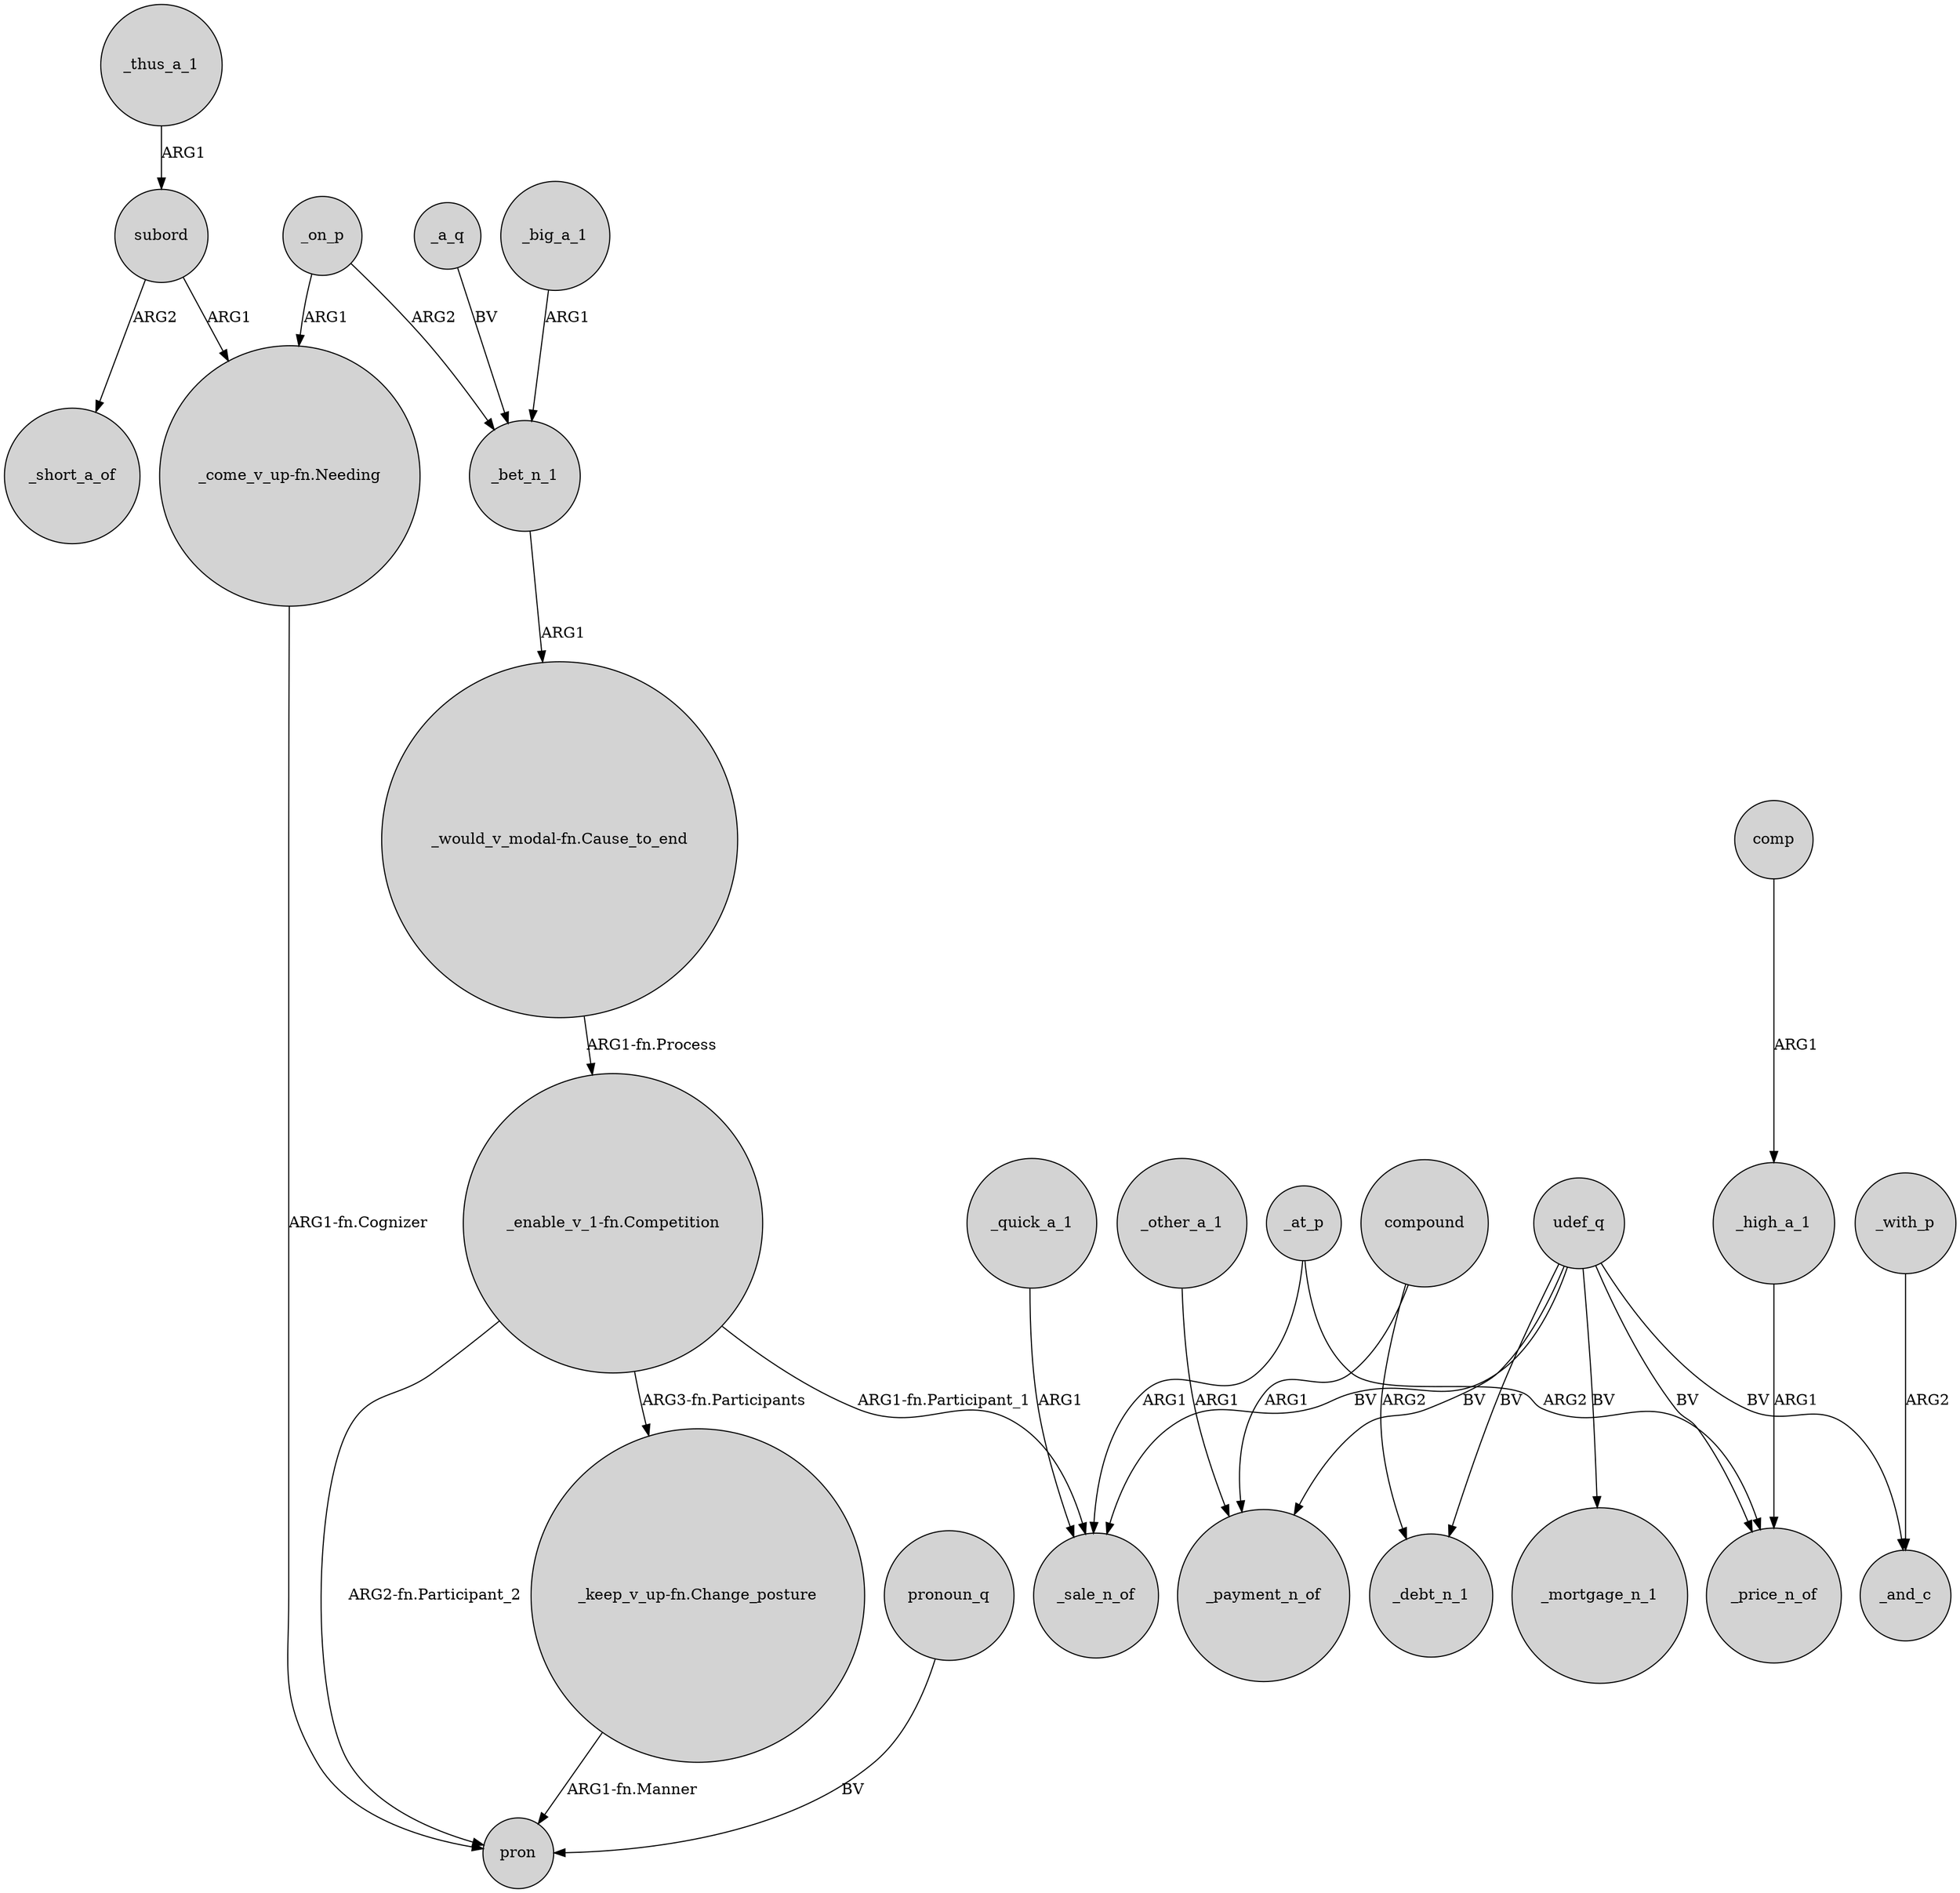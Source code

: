digraph {
	node [shape=circle style=filled]
	_on_p -> _bet_n_1 [label=ARG2]
	_a_q -> _bet_n_1 [label=BV]
	_other_a_1 -> _payment_n_of [label=ARG1]
	udef_q -> _price_n_of [label=BV]
	subord -> "_come_v_up-fn.Needing" [label=ARG1]
	"_enable_v_1-fn.Competition" -> pron [label="ARG2-fn.Participant_2"]
	_on_p -> "_come_v_up-fn.Needing" [label=ARG1]
	_at_p -> _sale_n_of [label=ARG1]
	udef_q -> _sale_n_of [label=BV]
	udef_q -> _and_c [label=BV]
	"_enable_v_1-fn.Competition" -> _sale_n_of [label="ARG1-fn.Participant_1"]
	"_would_v_modal-fn.Cause_to_end" -> "_enable_v_1-fn.Competition" [label="ARG1-fn.Process"]
	_high_a_1 -> _price_n_of [label=ARG1]
	"_enable_v_1-fn.Competition" -> "_keep_v_up-fn.Change_posture" [label="ARG3-fn.Participants"]
	pronoun_q -> pron [label=BV]
	udef_q -> _mortgage_n_1 [label=BV]
	udef_q -> _debt_n_1 [label=BV]
	_with_p -> _and_c [label=ARG2]
	comp -> _high_a_1 [label=ARG1]
	subord -> _short_a_of [label=ARG2]
	_at_p -> _price_n_of [label=ARG2]
	compound -> _debt_n_1 [label=ARG2]
	udef_q -> _payment_n_of [label=BV]
	_thus_a_1 -> subord [label=ARG1]
	_quick_a_1 -> _sale_n_of [label=ARG1]
	"_keep_v_up-fn.Change_posture" -> pron [label="ARG1-fn.Manner"]
	"_come_v_up-fn.Needing" -> pron [label="ARG1-fn.Cognizer"]
	compound -> _payment_n_of [label=ARG1]
	_bet_n_1 -> "_would_v_modal-fn.Cause_to_end" [label=ARG1]
	_big_a_1 -> _bet_n_1 [label=ARG1]
}
